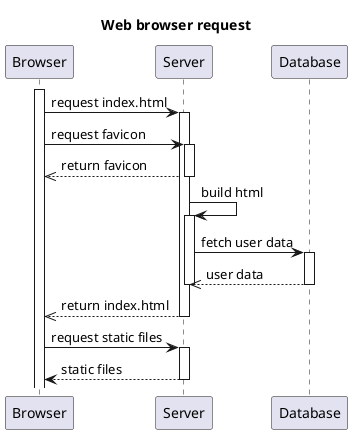@startuml

title "Web browser request"

participant Browser
participant Server
participant Database


activate Browser
Browser -> Server: request index.html
activate Server
Browser -> Server: request favicon
activate Server
Server -->> Browser: return favicon
deactivate Server

Server -> Server: build html
activate Server
Server -> Database: fetch user data
activate Database
Database -->> Server: user data
deactivate Database
deactivate Server
Server -->> Browser: return index.html
deactivate Server

Browser -> Server ++: request static files
return static files

@enduml